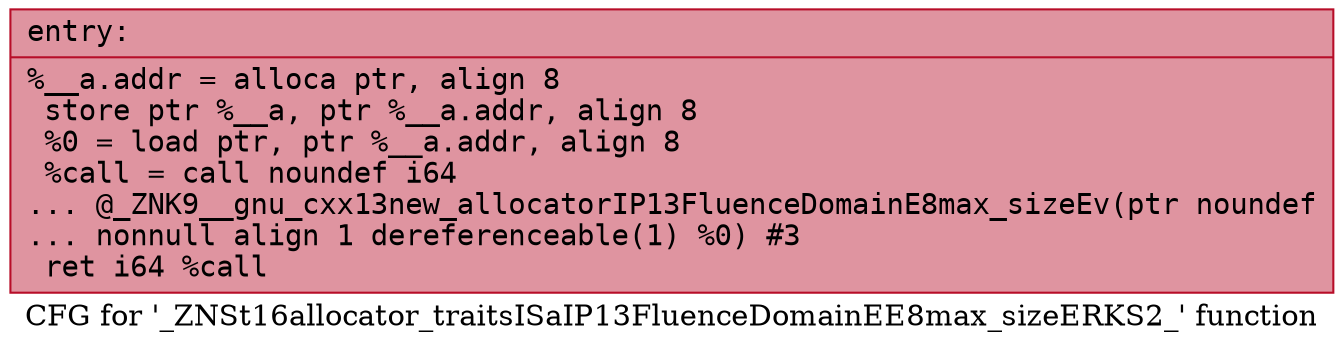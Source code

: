 digraph "CFG for '_ZNSt16allocator_traitsISaIP13FluenceDomainEE8max_sizeERKS2_' function" {
	label="CFG for '_ZNSt16allocator_traitsISaIP13FluenceDomainEE8max_sizeERKS2_' function";

	Node0x556c3c85c0b0 [shape=record,color="#b70d28ff", style=filled, fillcolor="#b70d2870" fontname="Courier",label="{entry:\l|  %__a.addr = alloca ptr, align 8\l  store ptr %__a, ptr %__a.addr, align 8\l  %0 = load ptr, ptr %__a.addr, align 8\l  %call = call noundef i64\l... @_ZNK9__gnu_cxx13new_allocatorIP13FluenceDomainE8max_sizeEv(ptr noundef\l... nonnull align 1 dereferenceable(1) %0) #3\l  ret i64 %call\l}"];
}
